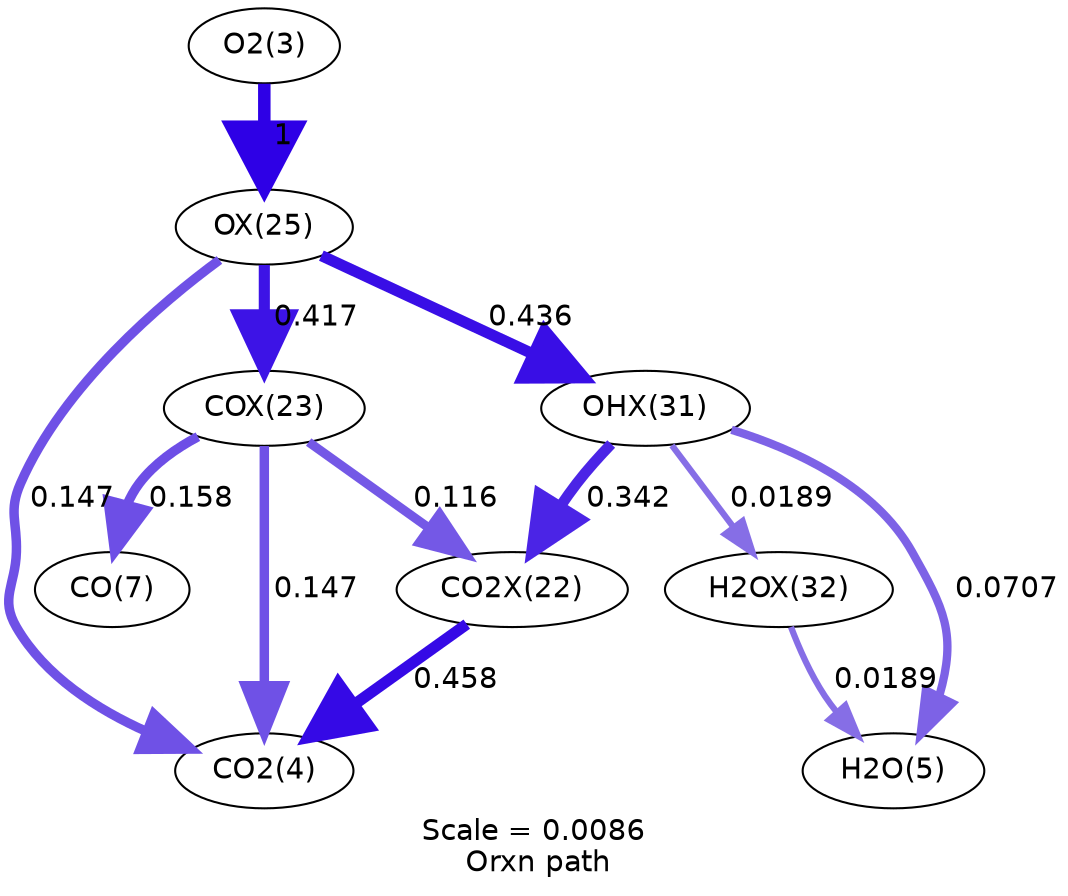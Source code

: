 digraph reaction_paths {
center=1;
s2 -> s25[fontname="Helvetica", penwidth=5.41, arrowsize=2.71, color="0.7, 0.958, 0.9"
, label=" 0.458"];
s3 -> s25[fontname="Helvetica", penwidth=4.55, arrowsize=2.28, color="0.7, 0.647, 0.9"
, label=" 0.147"];
s5 -> s25[fontname="Helvetica", penwidth=4.55, arrowsize=2.28, color="0.7, 0.647, 0.9"
, label=" 0.147"];
s3 -> s2[fontname="Helvetica", penwidth=4.38, arrowsize=2.19, color="0.7, 0.616, 0.9"
, label=" 0.116"];
s11 -> s2[fontname="Helvetica", penwidth=5.19, arrowsize=2.59, color="0.7, 0.842, 0.9"
, label=" 0.342"];
s3 -> s28[fontname="Helvetica", penwidth=4.61, arrowsize=2.3, color="0.7, 0.658, 0.9"
, label=" 0.158"];
s5 -> s3[fontname="Helvetica", penwidth=5.34, arrowsize=2.67, color="0.7, 0.917, 0.9"
, label=" 0.417"];
s24 -> s5[fontname="Helvetica", penwidth=6, arrowsize=3, color="0.7, 1.5, 0.9"
, label=" 1"];
s5 -> s11[fontname="Helvetica", penwidth=5.37, arrowsize=2.69, color="0.7, 0.936, 0.9"
, label=" 0.436"];
s11 -> s12[fontname="Helvetica", penwidth=3, arrowsize=1.5, color="0.7, 0.519, 0.9"
, label=" 0.0189"];
s11 -> s26[fontname="Helvetica", penwidth=4, arrowsize=2, color="0.7, 0.571, 0.9"
, label=" 0.0707"];
s12 -> s26[fontname="Helvetica", penwidth=3, arrowsize=1.5, color="0.7, 0.519, 0.9"
, label=" 0.0189"];
s2 [ fontname="Helvetica", label="CO2X(22)"];
s3 [ fontname="Helvetica", label="COX(23)"];
s5 [ fontname="Helvetica", label="OX(25)"];
s11 [ fontname="Helvetica", label="OHX(31)"];
s12 [ fontname="Helvetica", label="H2OX(32)"];
s24 [ fontname="Helvetica", label="O2(3)"];
s25 [ fontname="Helvetica", label="CO2(4)"];
s26 [ fontname="Helvetica", label="H2O(5)"];
s28 [ fontname="Helvetica", label="CO(7)"];
 label = "Scale = 0.0086\l Orxn path";
 fontname = "Helvetica";
}
